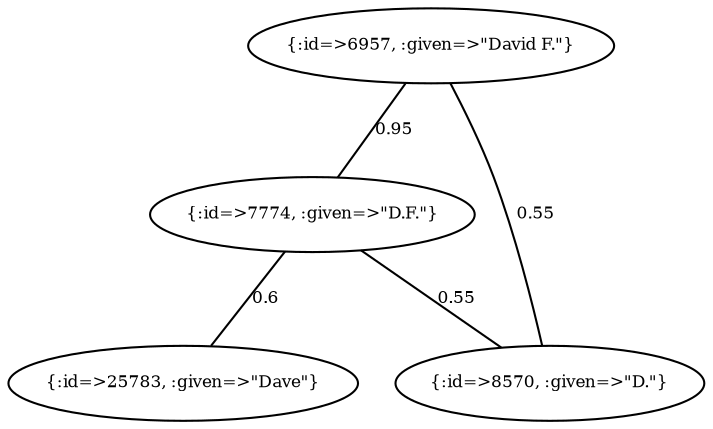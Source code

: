 graph Collector__WeightedGraph {
    "{:id=>6957, :given=>\"David F.\"}" [
        fontsize = 8,
        label = "{:id=>6957, :given=>\"David F.\"}"
    ]

    "{:id=>7774, :given=>\"D.F.\"}" [
        fontsize = 8,
        label = "{:id=>7774, :given=>\"D.F.\"}"
    ]

    "{:id=>8570, :given=>\"D.\"}" [
        fontsize = 8,
        label = "{:id=>8570, :given=>\"D.\"}"
    ]

    "{:id=>25783, :given=>\"Dave\"}" [
        fontsize = 8,
        label = "{:id=>25783, :given=>\"Dave\"}"
    ]

    "{:id=>6957, :given=>\"David F.\"}" -- "{:id=>7774, :given=>\"D.F.\"}" [
        fontsize = 8,
        label = 0.95
    ]

    "{:id=>6957, :given=>\"David F.\"}" -- "{:id=>8570, :given=>\"D.\"}" [
        fontsize = 8,
        label = 0.55
    ]

    "{:id=>7774, :given=>\"D.F.\"}" -- "{:id=>8570, :given=>\"D.\"}" [
        fontsize = 8,
        label = 0.55
    ]

    "{:id=>7774, :given=>\"D.F.\"}" -- "{:id=>25783, :given=>\"Dave\"}" [
        fontsize = 8,
        label = 0.6
    ]
}
